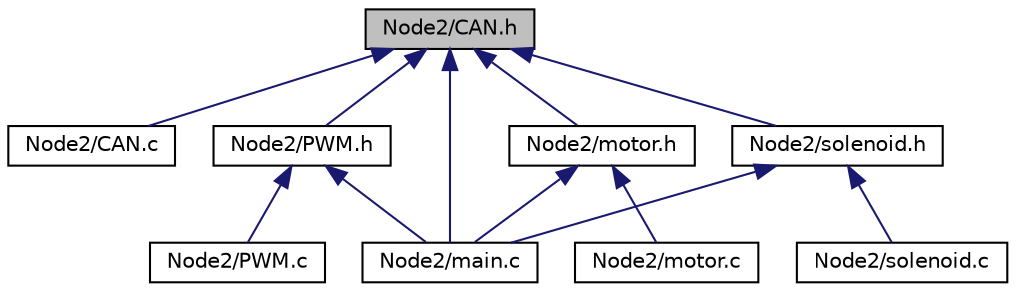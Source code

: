 digraph "Node2/CAN.h"
{
  edge [fontname="Helvetica",fontsize="10",labelfontname="Helvetica",labelfontsize="10"];
  node [fontname="Helvetica",fontsize="10",shape=record];
  Node1 [label="Node2/CAN.h",height=0.2,width=0.4,color="black", fillcolor="grey75", style="filled", fontcolor="black"];
  Node1 -> Node2 [dir="back",color="midnightblue",fontsize="10",style="solid",fontname="Helvetica"];
  Node2 [label="Node2/CAN.c",height=0.2,width=0.4,color="black", fillcolor="white", style="filled",URL="$_node2_2_c_a_n_8c.html"];
  Node1 -> Node3 [dir="back",color="midnightblue",fontsize="10",style="solid",fontname="Helvetica"];
  Node3 [label="Node2/main.c",height=0.2,width=0.4,color="black", fillcolor="white", style="filled",URL="$_node2_2main_8c.html"];
  Node1 -> Node4 [dir="back",color="midnightblue",fontsize="10",style="solid",fontname="Helvetica"];
  Node4 [label="Node2/PWM.h",height=0.2,width=0.4,color="black", fillcolor="white", style="filled",URL="$_p_w_m_8h.html",tooltip="Header file for the PWM. "];
  Node4 -> Node3 [dir="back",color="midnightblue",fontsize="10",style="solid",fontname="Helvetica"];
  Node4 -> Node5 [dir="back",color="midnightblue",fontsize="10",style="solid",fontname="Helvetica"];
  Node5 [label="Node2/PWM.c",height=0.2,width=0.4,color="black", fillcolor="white", style="filled",URL="$_p_w_m_8c.html",tooltip="c-file for the PWM "];
  Node1 -> Node6 [dir="back",color="midnightblue",fontsize="10",style="solid",fontname="Helvetica"];
  Node6 [label="Node2/motor.h",height=0.2,width=0.4,color="black", fillcolor="white", style="filled",URL="$motor_8h.html",tooltip="Header-file for controlling the speed of the motor. "];
  Node6 -> Node3 [dir="back",color="midnightblue",fontsize="10",style="solid",fontname="Helvetica"];
  Node6 -> Node7 [dir="back",color="midnightblue",fontsize="10",style="solid",fontname="Helvetica"];
  Node7 [label="Node2/motor.c",height=0.2,width=0.4,color="black", fillcolor="white", style="filled",URL="$motor_8c.html",tooltip="c-file for controlling the speed of the motor "];
  Node1 -> Node8 [dir="back",color="midnightblue",fontsize="10",style="solid",fontname="Helvetica"];
  Node8 [label="Node2/solenoid.h",height=0.2,width=0.4,color="black", fillcolor="white", style="filled",URL="$solenoid_8h.html",tooltip="Header-file for controlling the solenoid. "];
  Node8 -> Node3 [dir="back",color="midnightblue",fontsize="10",style="solid",fontname="Helvetica"];
  Node8 -> Node9 [dir="back",color="midnightblue",fontsize="10",style="solid",fontname="Helvetica"];
  Node9 [label="Node2/solenoid.c",height=0.2,width=0.4,color="black", fillcolor="white", style="filled",URL="$solenoid_8c.html",tooltip="c-file for controlling the solenoid. "];
}

